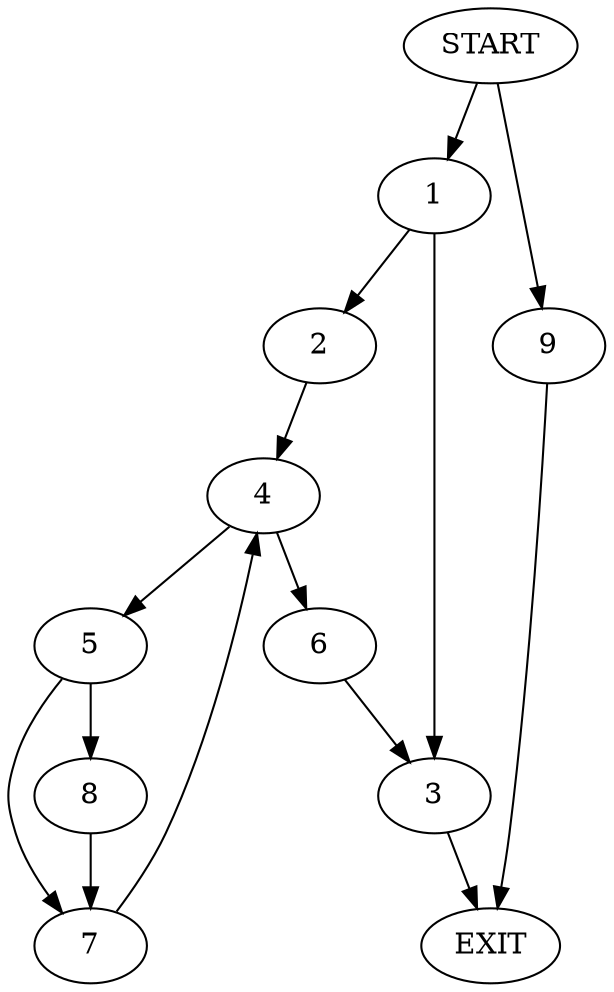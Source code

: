 digraph {
0 [label="START"]
10 [label="EXIT"]
0 -> 1
1 -> 2
1 -> 3
3 -> 10
2 -> 4
4 -> 5
4 -> 6
5 -> 7
5 -> 8
6 -> 3
8 -> 7
7 -> 4
0 -> 9
9 -> 10
}
